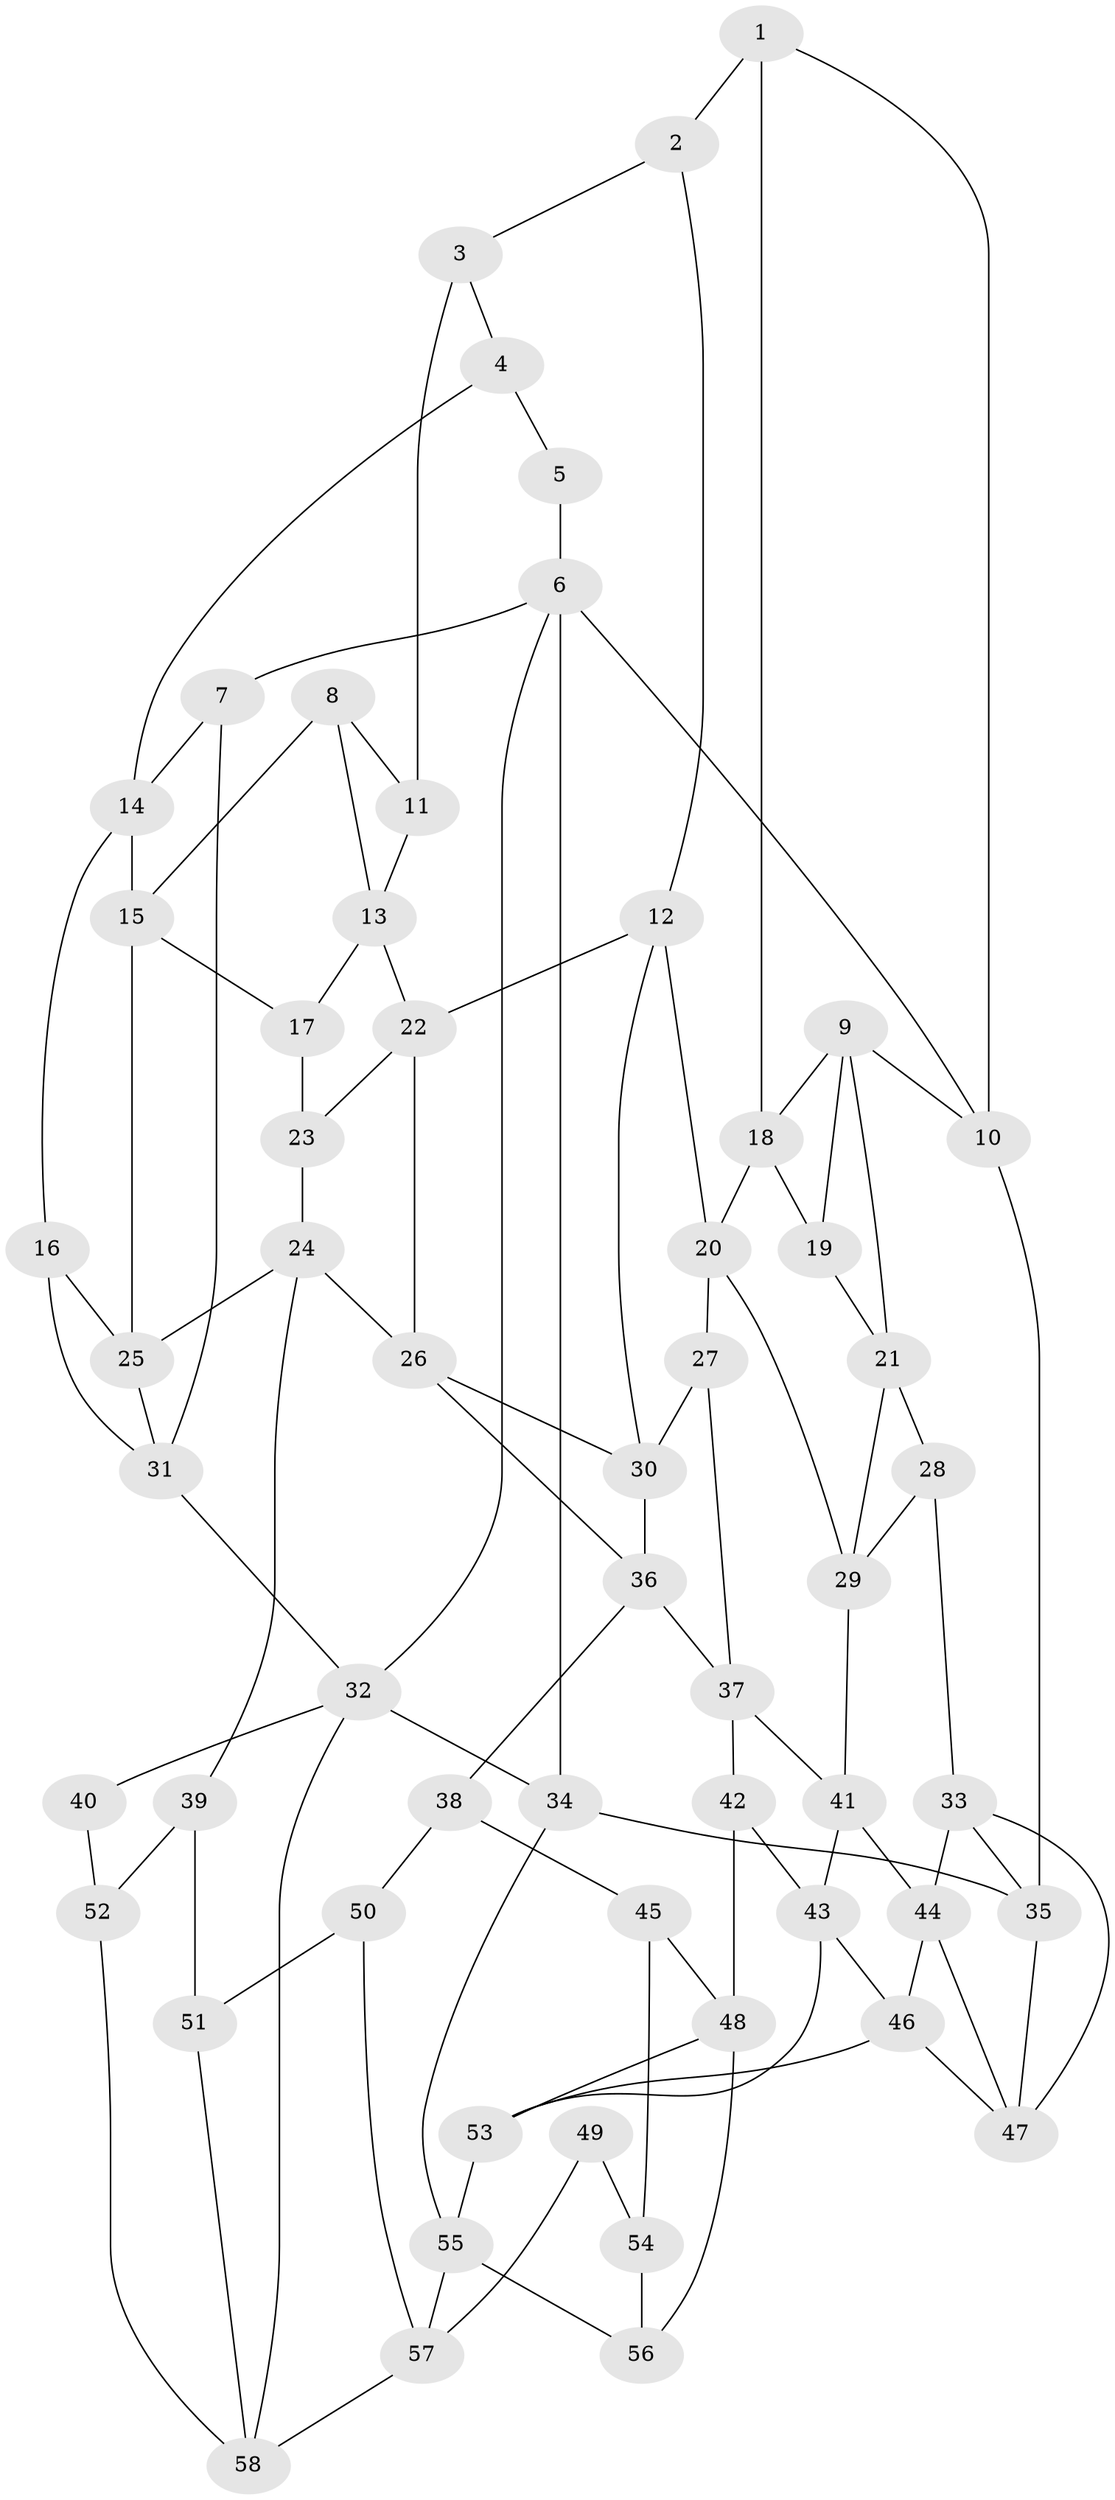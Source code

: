 // original degree distribution, {3: 0.034482758620689655, 4: 0.1896551724137931, 5: 0.5689655172413793, 6: 0.20689655172413793}
// Generated by graph-tools (version 1.1) at 2025/38/03/04/25 23:38:24]
// undirected, 58 vertices, 103 edges
graph export_dot {
  node [color=gray90,style=filled];
  1;
  2;
  3;
  4;
  5;
  6;
  7;
  8;
  9;
  10;
  11;
  12;
  13;
  14;
  15;
  16;
  17;
  18;
  19;
  20;
  21;
  22;
  23;
  24;
  25;
  26;
  27;
  28;
  29;
  30;
  31;
  32;
  33;
  34;
  35;
  36;
  37;
  38;
  39;
  40;
  41;
  42;
  43;
  44;
  45;
  46;
  47;
  48;
  49;
  50;
  51;
  52;
  53;
  54;
  55;
  56;
  57;
  58;
  1 -- 2 [weight=1.0];
  1 -- 10 [weight=1.0];
  1 -- 18 [weight=1.0];
  2 -- 3 [weight=1.0];
  2 -- 12 [weight=1.0];
  3 -- 4 [weight=1.0];
  3 -- 11 [weight=2.0];
  4 -- 5 [weight=1.0];
  4 -- 14 [weight=1.0];
  5 -- 6 [weight=2.0];
  6 -- 7 [weight=1.0];
  6 -- 10 [weight=1.0];
  6 -- 32 [weight=1.0];
  6 -- 34 [weight=1.0];
  7 -- 14 [weight=1.0];
  7 -- 31 [weight=1.0];
  8 -- 11 [weight=1.0];
  8 -- 13 [weight=1.0];
  8 -- 15 [weight=1.0];
  9 -- 10 [weight=1.0];
  9 -- 18 [weight=1.0];
  9 -- 19 [weight=1.0];
  9 -- 21 [weight=1.0];
  10 -- 35 [weight=1.0];
  11 -- 13 [weight=1.0];
  12 -- 20 [weight=1.0];
  12 -- 22 [weight=1.0];
  12 -- 30 [weight=1.0];
  13 -- 17 [weight=1.0];
  13 -- 22 [weight=1.0];
  14 -- 15 [weight=1.0];
  14 -- 16 [weight=1.0];
  15 -- 17 [weight=1.0];
  15 -- 25 [weight=1.0];
  16 -- 25 [weight=1.0];
  16 -- 31 [weight=1.0];
  17 -- 23 [weight=2.0];
  18 -- 19 [weight=1.0];
  18 -- 20 [weight=1.0];
  19 -- 21 [weight=1.0];
  20 -- 27 [weight=1.0];
  20 -- 29 [weight=1.0];
  21 -- 28 [weight=1.0];
  21 -- 29 [weight=1.0];
  22 -- 23 [weight=1.0];
  22 -- 26 [weight=1.0];
  23 -- 24 [weight=1.0];
  24 -- 25 [weight=1.0];
  24 -- 26 [weight=1.0];
  24 -- 39 [weight=1.0];
  25 -- 31 [weight=1.0];
  26 -- 30 [weight=1.0];
  26 -- 36 [weight=1.0];
  27 -- 30 [weight=1.0];
  27 -- 37 [weight=1.0];
  28 -- 29 [weight=1.0];
  28 -- 33 [weight=1.0];
  29 -- 41 [weight=1.0];
  30 -- 36 [weight=1.0];
  31 -- 32 [weight=1.0];
  32 -- 34 [weight=1.0];
  32 -- 40 [weight=1.0];
  32 -- 58 [weight=1.0];
  33 -- 35 [weight=1.0];
  33 -- 44 [weight=1.0];
  33 -- 47 [weight=1.0];
  34 -- 35 [weight=1.0];
  34 -- 55 [weight=1.0];
  35 -- 47 [weight=1.0];
  36 -- 37 [weight=1.0];
  36 -- 38 [weight=1.0];
  37 -- 41 [weight=1.0];
  37 -- 42 [weight=1.0];
  38 -- 45 [weight=1.0];
  38 -- 50 [weight=1.0];
  39 -- 51 [weight=1.0];
  39 -- 52 [weight=1.0];
  40 -- 52 [weight=2.0];
  41 -- 43 [weight=1.0];
  41 -- 44 [weight=1.0];
  42 -- 43 [weight=1.0];
  42 -- 48 [weight=1.0];
  43 -- 46 [weight=1.0];
  43 -- 53 [weight=1.0];
  44 -- 46 [weight=1.0];
  44 -- 47 [weight=1.0];
  45 -- 48 [weight=1.0];
  45 -- 54 [weight=2.0];
  46 -- 47 [weight=1.0];
  46 -- 53 [weight=1.0];
  48 -- 53 [weight=1.0];
  48 -- 56 [weight=1.0];
  49 -- 54 [weight=2.0];
  49 -- 57 [weight=1.0];
  50 -- 51 [weight=2.0];
  50 -- 57 [weight=1.0];
  51 -- 58 [weight=1.0];
  52 -- 58 [weight=1.0];
  53 -- 55 [weight=1.0];
  54 -- 56 [weight=2.0];
  55 -- 56 [weight=1.0];
  55 -- 57 [weight=1.0];
  57 -- 58 [weight=1.0];
}
